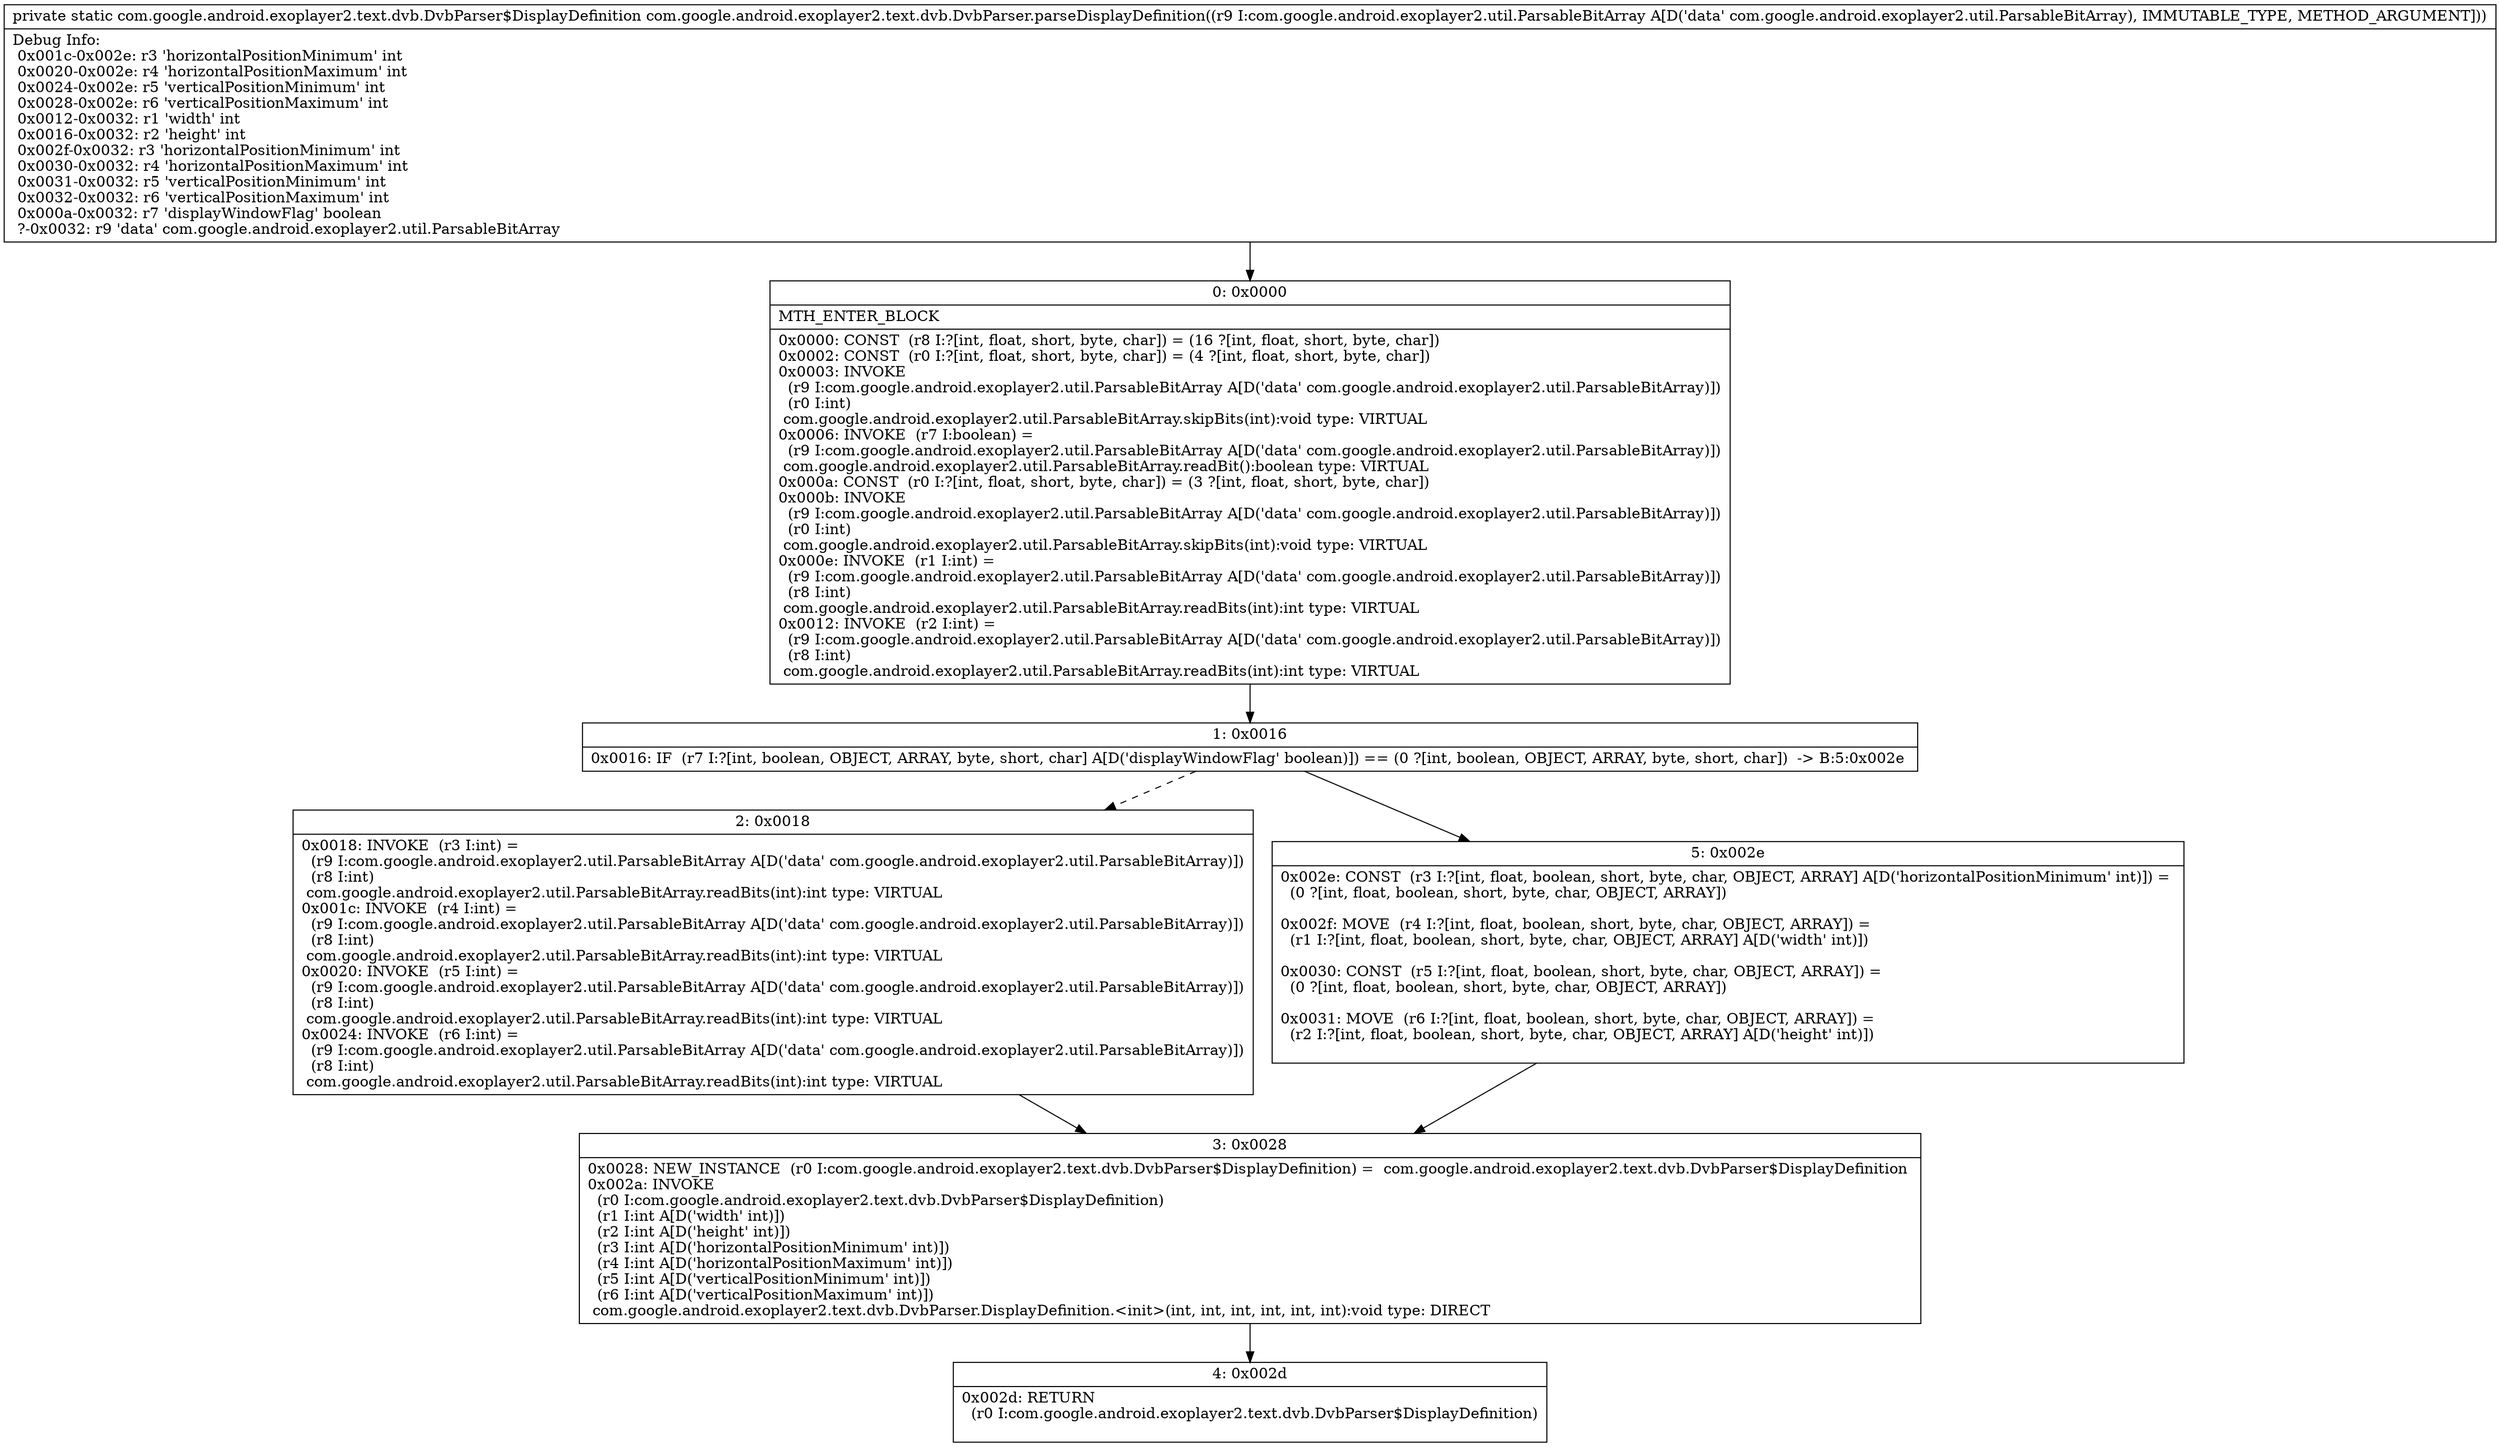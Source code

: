 digraph "CFG forcom.google.android.exoplayer2.text.dvb.DvbParser.parseDisplayDefinition(Lcom\/google\/android\/exoplayer2\/util\/ParsableBitArray;)Lcom\/google\/android\/exoplayer2\/text\/dvb\/DvbParser$DisplayDefinition;" {
Node_0 [shape=record,label="{0\:\ 0x0000|MTH_ENTER_BLOCK\l|0x0000: CONST  (r8 I:?[int, float, short, byte, char]) = (16 ?[int, float, short, byte, char]) \l0x0002: CONST  (r0 I:?[int, float, short, byte, char]) = (4 ?[int, float, short, byte, char]) \l0x0003: INVOKE  \l  (r9 I:com.google.android.exoplayer2.util.ParsableBitArray A[D('data' com.google.android.exoplayer2.util.ParsableBitArray)])\l  (r0 I:int)\l com.google.android.exoplayer2.util.ParsableBitArray.skipBits(int):void type: VIRTUAL \l0x0006: INVOKE  (r7 I:boolean) = \l  (r9 I:com.google.android.exoplayer2.util.ParsableBitArray A[D('data' com.google.android.exoplayer2.util.ParsableBitArray)])\l com.google.android.exoplayer2.util.ParsableBitArray.readBit():boolean type: VIRTUAL \l0x000a: CONST  (r0 I:?[int, float, short, byte, char]) = (3 ?[int, float, short, byte, char]) \l0x000b: INVOKE  \l  (r9 I:com.google.android.exoplayer2.util.ParsableBitArray A[D('data' com.google.android.exoplayer2.util.ParsableBitArray)])\l  (r0 I:int)\l com.google.android.exoplayer2.util.ParsableBitArray.skipBits(int):void type: VIRTUAL \l0x000e: INVOKE  (r1 I:int) = \l  (r9 I:com.google.android.exoplayer2.util.ParsableBitArray A[D('data' com.google.android.exoplayer2.util.ParsableBitArray)])\l  (r8 I:int)\l com.google.android.exoplayer2.util.ParsableBitArray.readBits(int):int type: VIRTUAL \l0x0012: INVOKE  (r2 I:int) = \l  (r9 I:com.google.android.exoplayer2.util.ParsableBitArray A[D('data' com.google.android.exoplayer2.util.ParsableBitArray)])\l  (r8 I:int)\l com.google.android.exoplayer2.util.ParsableBitArray.readBits(int):int type: VIRTUAL \l}"];
Node_1 [shape=record,label="{1\:\ 0x0016|0x0016: IF  (r7 I:?[int, boolean, OBJECT, ARRAY, byte, short, char] A[D('displayWindowFlag' boolean)]) == (0 ?[int, boolean, OBJECT, ARRAY, byte, short, char])  \-\> B:5:0x002e \l}"];
Node_2 [shape=record,label="{2\:\ 0x0018|0x0018: INVOKE  (r3 I:int) = \l  (r9 I:com.google.android.exoplayer2.util.ParsableBitArray A[D('data' com.google.android.exoplayer2.util.ParsableBitArray)])\l  (r8 I:int)\l com.google.android.exoplayer2.util.ParsableBitArray.readBits(int):int type: VIRTUAL \l0x001c: INVOKE  (r4 I:int) = \l  (r9 I:com.google.android.exoplayer2.util.ParsableBitArray A[D('data' com.google.android.exoplayer2.util.ParsableBitArray)])\l  (r8 I:int)\l com.google.android.exoplayer2.util.ParsableBitArray.readBits(int):int type: VIRTUAL \l0x0020: INVOKE  (r5 I:int) = \l  (r9 I:com.google.android.exoplayer2.util.ParsableBitArray A[D('data' com.google.android.exoplayer2.util.ParsableBitArray)])\l  (r8 I:int)\l com.google.android.exoplayer2.util.ParsableBitArray.readBits(int):int type: VIRTUAL \l0x0024: INVOKE  (r6 I:int) = \l  (r9 I:com.google.android.exoplayer2.util.ParsableBitArray A[D('data' com.google.android.exoplayer2.util.ParsableBitArray)])\l  (r8 I:int)\l com.google.android.exoplayer2.util.ParsableBitArray.readBits(int):int type: VIRTUAL \l}"];
Node_3 [shape=record,label="{3\:\ 0x0028|0x0028: NEW_INSTANCE  (r0 I:com.google.android.exoplayer2.text.dvb.DvbParser$DisplayDefinition) =  com.google.android.exoplayer2.text.dvb.DvbParser$DisplayDefinition \l0x002a: INVOKE  \l  (r0 I:com.google.android.exoplayer2.text.dvb.DvbParser$DisplayDefinition)\l  (r1 I:int A[D('width' int)])\l  (r2 I:int A[D('height' int)])\l  (r3 I:int A[D('horizontalPositionMinimum' int)])\l  (r4 I:int A[D('horizontalPositionMaximum' int)])\l  (r5 I:int A[D('verticalPositionMinimum' int)])\l  (r6 I:int A[D('verticalPositionMaximum' int)])\l com.google.android.exoplayer2.text.dvb.DvbParser.DisplayDefinition.\<init\>(int, int, int, int, int, int):void type: DIRECT \l}"];
Node_4 [shape=record,label="{4\:\ 0x002d|0x002d: RETURN  \l  (r0 I:com.google.android.exoplayer2.text.dvb.DvbParser$DisplayDefinition)\l \l}"];
Node_5 [shape=record,label="{5\:\ 0x002e|0x002e: CONST  (r3 I:?[int, float, boolean, short, byte, char, OBJECT, ARRAY] A[D('horizontalPositionMinimum' int)]) = \l  (0 ?[int, float, boolean, short, byte, char, OBJECT, ARRAY])\l \l0x002f: MOVE  (r4 I:?[int, float, boolean, short, byte, char, OBJECT, ARRAY]) = \l  (r1 I:?[int, float, boolean, short, byte, char, OBJECT, ARRAY] A[D('width' int)])\l \l0x0030: CONST  (r5 I:?[int, float, boolean, short, byte, char, OBJECT, ARRAY]) = \l  (0 ?[int, float, boolean, short, byte, char, OBJECT, ARRAY])\l \l0x0031: MOVE  (r6 I:?[int, float, boolean, short, byte, char, OBJECT, ARRAY]) = \l  (r2 I:?[int, float, boolean, short, byte, char, OBJECT, ARRAY] A[D('height' int)])\l \l}"];
MethodNode[shape=record,label="{private static com.google.android.exoplayer2.text.dvb.DvbParser$DisplayDefinition com.google.android.exoplayer2.text.dvb.DvbParser.parseDisplayDefinition((r9 I:com.google.android.exoplayer2.util.ParsableBitArray A[D('data' com.google.android.exoplayer2.util.ParsableBitArray), IMMUTABLE_TYPE, METHOD_ARGUMENT]))  | Debug Info:\l  0x001c\-0x002e: r3 'horizontalPositionMinimum' int\l  0x0020\-0x002e: r4 'horizontalPositionMaximum' int\l  0x0024\-0x002e: r5 'verticalPositionMinimum' int\l  0x0028\-0x002e: r6 'verticalPositionMaximum' int\l  0x0012\-0x0032: r1 'width' int\l  0x0016\-0x0032: r2 'height' int\l  0x002f\-0x0032: r3 'horizontalPositionMinimum' int\l  0x0030\-0x0032: r4 'horizontalPositionMaximum' int\l  0x0031\-0x0032: r5 'verticalPositionMinimum' int\l  0x0032\-0x0032: r6 'verticalPositionMaximum' int\l  0x000a\-0x0032: r7 'displayWindowFlag' boolean\l  ?\-0x0032: r9 'data' com.google.android.exoplayer2.util.ParsableBitArray\l}"];
MethodNode -> Node_0;
Node_0 -> Node_1;
Node_1 -> Node_2[style=dashed];
Node_1 -> Node_5;
Node_2 -> Node_3;
Node_3 -> Node_4;
Node_5 -> Node_3;
}

